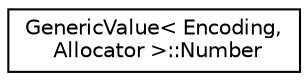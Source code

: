 digraph "Graphical Class Hierarchy"
{
  edge [fontname="Helvetica",fontsize="10",labelfontname="Helvetica",labelfontsize="10"];
  node [fontname="Helvetica",fontsize="10",shape=record];
  rankdir="LR";
  Node0 [label="GenericValue\< Encoding,\l Allocator \>::Number",height=0.2,width=0.4,color="black", fillcolor="white", style="filled",URL="$union_generic_value_1_1_number.html"];
}
